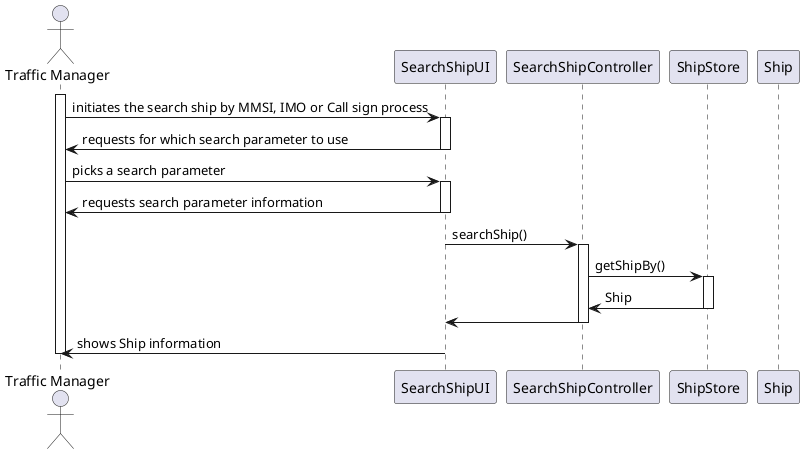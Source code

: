 @startuml

actor "Traffic Manager" as ACT

participant SearchShipUI as UI
participant SearchShipController as CTRL
participant ShipStore as SS
participant Ship as SHIP

activate ACT
ACT -> UI : initiates the search ship by MMSI, IMO or Call sign process
activate UI
UI -> ACT : requests for which search parameter to use
deactivate UI

ACT -> UI : picks a search parameter
activate UI
UI -> ACT : requests search parameter information
deactivate UI


UI -> CTRL : searchShip()
activate CTRL
CTRL -> SS : getShipBy()
activate SS
SS -> CTRL : Ship
deactivate SS
CTRL -> UI
deactivate CTRL
UI -> ACT : shows Ship information
deactivate UI
deactivate ACT

@enduml
